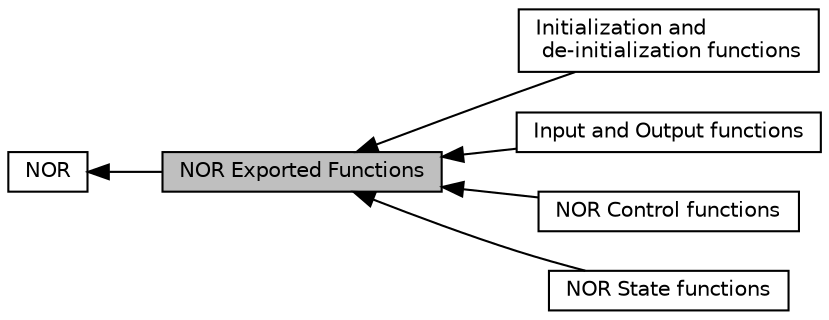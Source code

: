 digraph "NOR Exported Functions"
{
  edge [fontname="Helvetica",fontsize="10",labelfontname="Helvetica",labelfontsize="10"];
  node [fontname="Helvetica",fontsize="10",shape=record];
  rankdir=LR;
  Node2 [label="Initialization and\l de-initialization functions",height=0.2,width=0.4,color="black", fillcolor="white", style="filled",URL="$group___n_o_r___exported___functions___group1.html"];
  Node3 [label="Input and Output functions",height=0.2,width=0.4,color="black", fillcolor="white", style="filled",URL="$group___n_o_r___exported___functions___group2.html"];
  Node4 [label="NOR Control functions",height=0.2,width=0.4,color="black", fillcolor="white", style="filled",URL="$group___n_o_r___exported___functions___group3.html"];
  Node5 [label="NOR State functions",height=0.2,width=0.4,color="black", fillcolor="white", style="filled",URL="$group___n_o_r___exported___functions___group4.html"];
  Node1 [label="NOR",height=0.2,width=0.4,color="black", fillcolor="white", style="filled",URL="$group___n_o_r.html",tooltip="NOR driver modules. "];
  Node0 [label="NOR Exported Functions",height=0.2,width=0.4,color="black", fillcolor="grey75", style="filled", fontcolor="black"];
  Node1->Node0 [shape=plaintext, dir="back", style="solid"];
  Node0->Node2 [shape=plaintext, dir="back", style="solid"];
  Node0->Node3 [shape=plaintext, dir="back", style="solid"];
  Node0->Node4 [shape=plaintext, dir="back", style="solid"];
  Node0->Node5 [shape=plaintext, dir="back", style="solid"];
}
